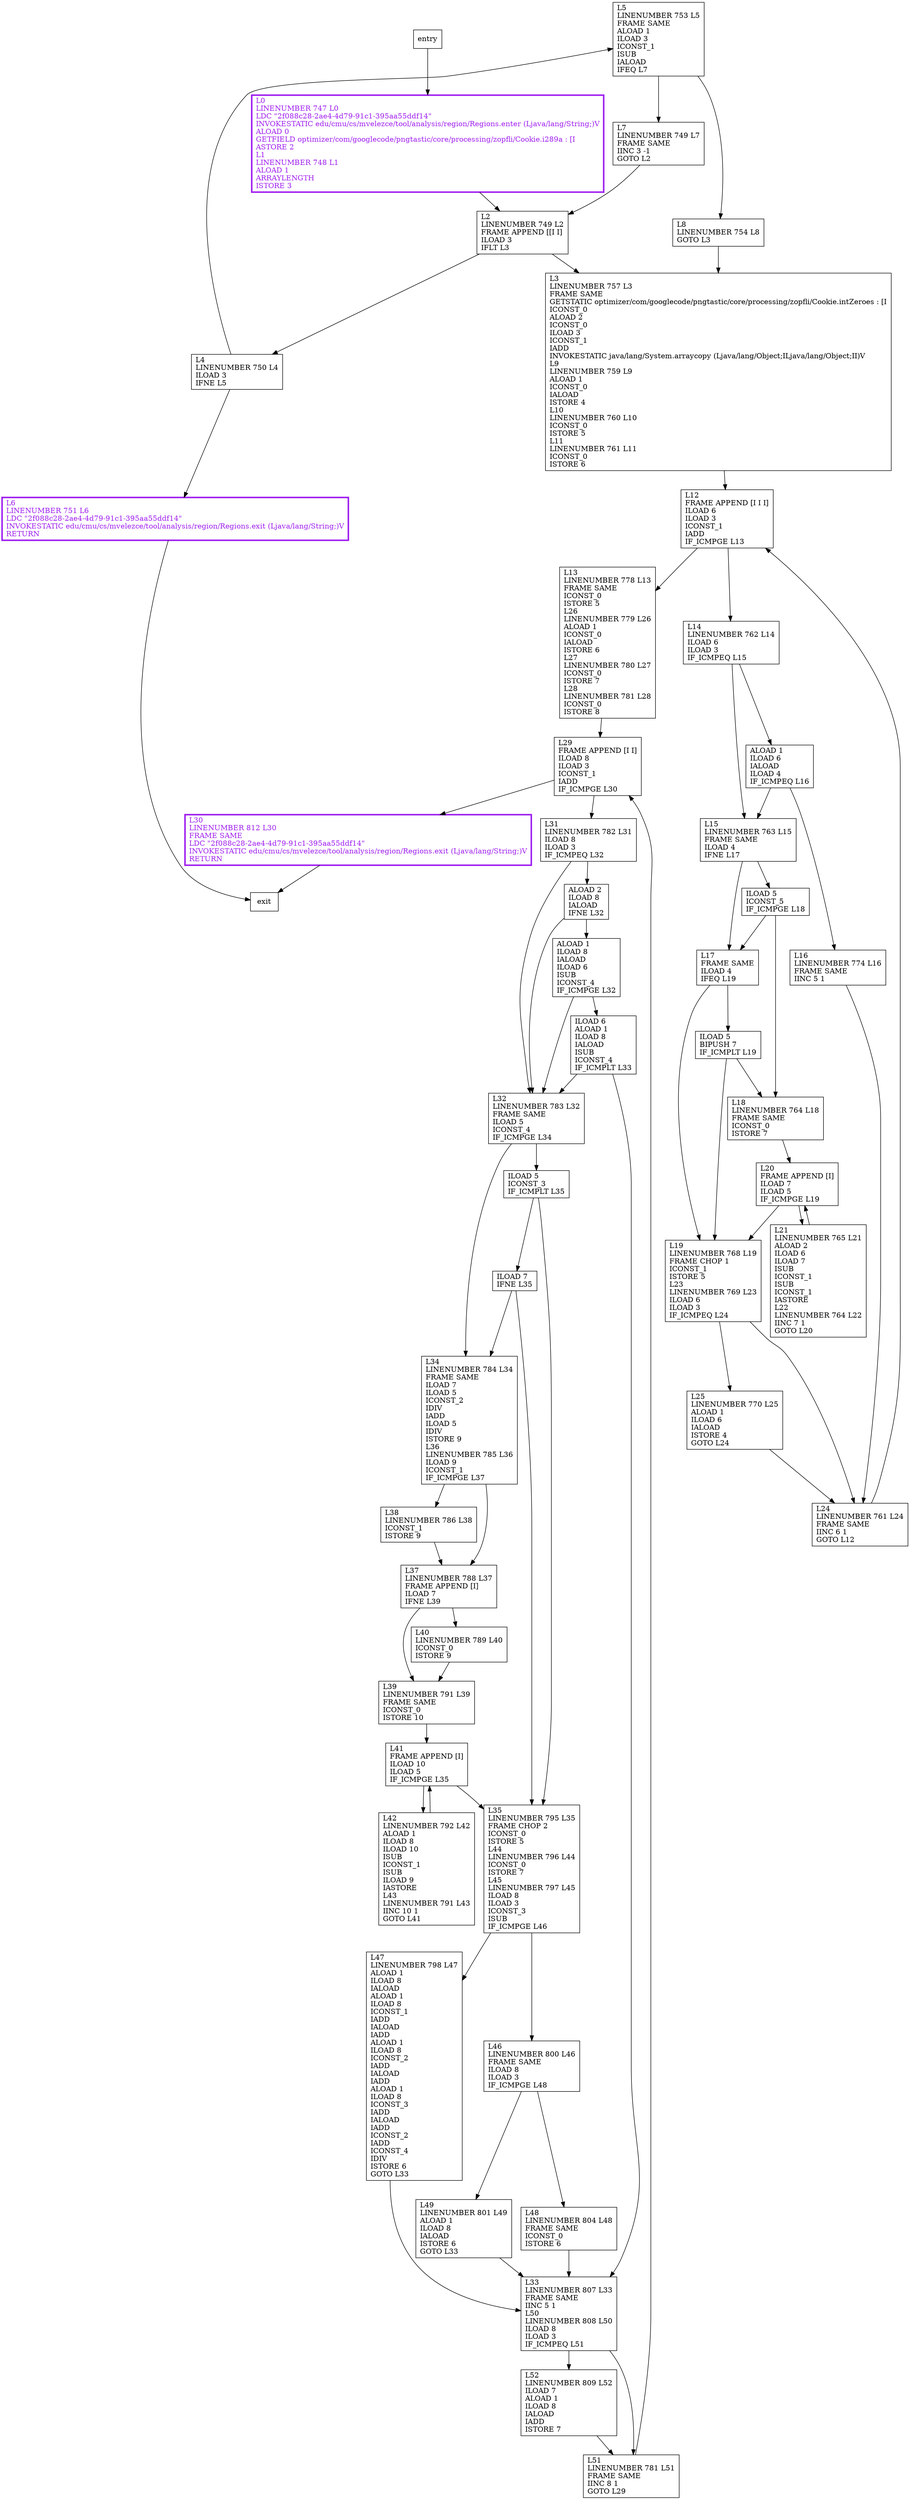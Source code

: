 digraph optimizeHuffmanForRle {
node [shape=record];
1538849250 [label="L5\lLINENUMBER 753 L5\lFRAME SAME\lALOAD 1\lILOAD 3\lICONST_1\lISUB\lIALOAD\lIFEQ L7\l"];
684429600 [label="L21\lLINENUMBER 765 L21\lALOAD 2\lILOAD 6\lILOAD 7\lISUB\lICONST_1\lISUB\lICONST_1\lIASTORE\lL22\lLINENUMBER 764 L22\lIINC 7 1\lGOTO L20\l"];
1730182538 [label="ALOAD 1\lILOAD 6\lIALOAD\lILOAD 4\lIF_ICMPEQ L16\l"];
1366212088 [label="L8\lLINENUMBER 754 L8\lGOTO L3\l"];
1300576734 [label="L2\lLINENUMBER 749 L2\lFRAME APPEND [[I I]\lILOAD 3\lIFLT L3\l"];
1300528434 [label="L35\lLINENUMBER 795 L35\lFRAME CHOP 2\lICONST_0\lISTORE 5\lL44\lLINENUMBER 796 L44\lICONST_0\lISTORE 7\lL45\lLINENUMBER 797 L45\lILOAD 8\lILOAD 3\lICONST_3\lISUB\lIF_ICMPGE L46\l"];
1378559537 [label="L47\lLINENUMBER 798 L47\lALOAD 1\lILOAD 8\lIALOAD\lALOAD 1\lILOAD 8\lICONST_1\lIADD\lIALOAD\lIADD\lALOAD 1\lILOAD 8\lICONST_2\lIADD\lIALOAD\lIADD\lALOAD 1\lILOAD 8\lICONST_3\lIADD\lIALOAD\lIADD\lICONST_2\lIADD\lICONST_4\lIDIV\lISTORE 6\lGOTO L33\l"];
197855654 [label="L16\lLINENUMBER 774 L16\lFRAME SAME\lIINC 5 1\l"];
518167684 [label="L49\lLINENUMBER 801 L49\lALOAD 1\lILOAD 8\lIALOAD\lISTORE 6\lGOTO L33\l"];
991242536 [label="L20\lFRAME APPEND [I]\lILOAD 7\lILOAD 5\lIF_ICMPGE L19\l"];
1665308978 [label="L29\lFRAME APPEND [I I]\lILOAD 8\lILOAD 3\lICONST_1\lIADD\lIF_ICMPGE L30\l"];
2083154356 [label="L17\lFRAME SAME\lILOAD 4\lIFEQ L19\l"];
1450712470 [label="L24\lLINENUMBER 761 L24\lFRAME SAME\lIINC 6 1\lGOTO L12\l"];
1919576980 [label="L41\lFRAME APPEND [I]\lILOAD 10\lILOAD 5\lIF_ICMPGE L35\l"];
1773336805 [label="L32\lLINENUMBER 783 L32\lFRAME SAME\lILOAD 5\lICONST_4\lIF_ICMPGE L34\l"];
410958248 [label="L42\lLINENUMBER 792 L42\lALOAD 1\lILOAD 8\lILOAD 10\lISUB\lICONST_1\lISUB\lILOAD 9\lIASTORE\lL43\lLINENUMBER 791 L43\lIINC 10 1\lGOTO L41\l"];
10885570 [label="ILOAD 5\lICONST_5\lIF_ICMPGE L18\l"];
168870325 [label="ALOAD 1\lILOAD 8\lIALOAD\lILOAD 6\lISUB\lICONST_4\lIF_ICMPGE L32\l"];
633727380 [label="L12\lFRAME APPEND [I I I]\lILOAD 6\lILOAD 3\lICONST_1\lIADD\lIF_ICMPGE L13\l"];
1777043124 [label="L3\lLINENUMBER 757 L3\lFRAME SAME\lGETSTATIC optimizer/com/googlecode/pngtastic/core/processing/zopfli/Cookie.intZeroes : [I\lICONST_0\lALOAD 2\lICONST_0\lILOAD 3\lICONST_1\lIADD\lINVOKESTATIC java/lang/System.arraycopy (Ljava/lang/Object;ILjava/lang/Object;II)V\lL9\lLINENUMBER 759 L9\lALOAD 1\lICONST_0\lIALOAD\lISTORE 4\lL10\lLINENUMBER 760 L10\lICONST_0\lISTORE 5\lL11\lLINENUMBER 761 L11\lICONST_0\lISTORE 6\l"];
1366499339 [label="L25\lLINENUMBER 770 L25\lALOAD 1\lILOAD 6\lIALOAD\lISTORE 4\lGOTO L24\l"];
906347731 [label="L39\lLINENUMBER 791 L39\lFRAME SAME\lICONST_0\lISTORE 10\l"];
1882348832 [label="L34\lLINENUMBER 784 L34\lFRAME SAME\lILOAD 7\lILOAD 5\lICONST_2\lIDIV\lIADD\lILOAD 5\lIDIV\lISTORE 9\lL36\lLINENUMBER 785 L36\lILOAD 9\lICONST_1\lIF_ICMPGE L37\l"];
1031775150 [label="L37\lLINENUMBER 788 L37\lFRAME APPEND [I]\lILOAD 7\lIFNE L39\l"];
1476812556 [label="L38\lLINENUMBER 786 L38\lICONST_1\lISTORE 9\l"];
704869156 [label="L0\lLINENUMBER 747 L0\lLDC \"2f088c28-2ae4-4d79-91c1-395aa55ddf14\"\lINVOKESTATIC edu/cmu/cs/mvelezce/tool/analysis/region/Regions.enter (Ljava/lang/String;)V\lALOAD 0\lGETFIELD optimizer/com/googlecode/pngtastic/core/processing/zopfli/Cookie.i289a : [I\lASTORE 2\lL1\lLINENUMBER 748 L1\lALOAD 1\lARRAYLENGTH\lISTORE 3\l"];
931911789 [label="L30\lLINENUMBER 812 L30\lFRAME SAME\lLDC \"2f088c28-2ae4-4d79-91c1-395aa55ddf14\"\lINVOKESTATIC edu/cmu/cs/mvelezce/tool/analysis/region/Regions.exit (Ljava/lang/String;)V\lRETURN\l"];
1687087217 [label="L18\lLINENUMBER 764 L18\lFRAME SAME\lICONST_0\lISTORE 7\l"];
562685863 [label="L31\lLINENUMBER 782 L31\lILOAD 8\lILOAD 3\lIF_ICMPEQ L32\l"];
51376124 [label="L15\lLINENUMBER 763 L15\lFRAME SAME\lILOAD 4\lIFNE L17\l"];
1601756706 [label="L7\lLINENUMBER 749 L7\lFRAME SAME\lIINC 3 -1\lGOTO L2\l"];
928734079 [label="L19\lLINENUMBER 768 L19\lFRAME CHOP 1\lICONST_1\lISTORE 5\lL23\lLINENUMBER 769 L23\lILOAD 6\lILOAD 3\lIF_ICMPEQ L24\l"];
1073051173 [label="L48\lLINENUMBER 804 L48\lFRAME SAME\lICONST_0\lISTORE 6\l"];
2088969892 [label="L51\lLINENUMBER 781 L51\lFRAME SAME\lIINC 8 1\lGOTO L29\l"];
2082678778 [label="ILOAD 5\lICONST_3\lIF_ICMPLT L35\l"];
1792088662 [label="L46\lLINENUMBER 800 L46\lFRAME SAME\lILOAD 8\lILOAD 3\lIF_ICMPGE L48\l"];
1482344533 [label="L4\lLINENUMBER 750 L4\lILOAD 3\lIFNE L5\l"];
1997704619 [label="L52\lLINENUMBER 809 L52\lILOAD 7\lALOAD 1\lILOAD 8\lIALOAD\lIADD\lISTORE 7\l"];
403960809 [label="ILOAD 5\lBIPUSH 7\lIF_ICMPLT L19\l"];
1664165134 [label="ALOAD 2\lILOAD 8\lIALOAD\lIFNE L32\l"];
657069980 [label="L14\lLINENUMBER 762 L14\lILOAD 6\lILOAD 3\lIF_ICMPEQ L15\l"];
1598434875 [label="ILOAD 7\lIFNE L35\l"];
1482429406 [label="L40\lLINENUMBER 789 L40\lICONST_0\lISTORE 9\l"];
1788034018 [label="L6\lLINENUMBER 751 L6\lLDC \"2f088c28-2ae4-4d79-91c1-395aa55ddf14\"\lINVOKESTATIC edu/cmu/cs/mvelezce/tool/analysis/region/Regions.exit (Ljava/lang/String;)V\lRETURN\l"];
1052399527 [label="L13\lLINENUMBER 778 L13\lFRAME SAME\lICONST_0\lISTORE 5\lL26\lLINENUMBER 779 L26\lALOAD 1\lICONST_0\lIALOAD\lISTORE 6\lL27\lLINENUMBER 780 L27\lICONST_0\lISTORE 7\lL28\lLINENUMBER 781 L28\lICONST_0\lISTORE 8\l"];
1682619279 [label="ILOAD 6\lALOAD 1\lILOAD 8\lIALOAD\lISUB\lICONST_4\lIF_ICMPLT L33\l"];
440472115 [label="L33\lLINENUMBER 807 L33\lFRAME SAME\lIINC 5 1\lL50\lLINENUMBER 808 L50\lILOAD 8\lILOAD 3\lIF_ICMPEQ L51\l"];
entry;
exit;
684429600 -> 991242536;
1366212088 -> 1777043124;
1300576734 -> 1482344533;
1300576734 -> 1777043124;
1378559537 -> 440472115;
197855654 -> 1450712470;
518167684 -> 440472115;
2083154356 -> 403960809;
2083154356 -> 928734079;
1450712470 -> 633727380;
633727380 -> 657069980;
633727380 -> 1052399527;
704869156 -> 1300576734;
562685863 -> 1664165134;
562685863 -> 1773336805;
entry -> 704869156;
2082678778 -> 1300528434;
2082678778 -> 1598434875;
1792088662 -> 1073051173;
1792088662 -> 518167684;
1482344533 -> 1538849250;
1482344533 -> 1788034018;
1997704619 -> 2088969892;
1598434875 -> 1300528434;
1598434875 -> 1882348832;
1482429406 -> 906347731;
1682619279 -> 1773336805;
1682619279 -> 440472115;
1538849250 -> 1366212088;
1538849250 -> 1601756706;
1730182538 -> 197855654;
1730182538 -> 51376124;
1300528434 -> 1792088662;
1300528434 -> 1378559537;
991242536 -> 684429600;
991242536 -> 928734079;
1665308978 -> 931911789;
1665308978 -> 562685863;
1919576980 -> 1300528434;
1919576980 -> 410958248;
1773336805 -> 2082678778;
1773336805 -> 1882348832;
410958248 -> 1919576980;
10885570 -> 2083154356;
10885570 -> 1687087217;
168870325 -> 1773336805;
168870325 -> 1682619279;
1777043124 -> 633727380;
1366499339 -> 1450712470;
906347731 -> 1919576980;
1882348832 -> 1476812556;
1882348832 -> 1031775150;
1031775150 -> 1482429406;
1031775150 -> 906347731;
1476812556 -> 1031775150;
931911789 -> exit;
1687087217 -> 991242536;
51376124 -> 2083154356;
51376124 -> 10885570;
1601756706 -> 1300576734;
928734079 -> 1450712470;
928734079 -> 1366499339;
1073051173 -> 440472115;
2088969892 -> 1665308978;
403960809 -> 1687087217;
403960809 -> 928734079;
1664165134 -> 1773336805;
1664165134 -> 168870325;
657069980 -> 1730182538;
657069980 -> 51376124;
1788034018 -> exit;
1052399527 -> 1665308978;
440472115 -> 2088969892;
440472115 -> 1997704619;
704869156[fontcolor="purple", penwidth=3, color="purple"];
931911789[fontcolor="purple", penwidth=3, color="purple"];
1788034018[fontcolor="purple", penwidth=3, color="purple"];
}
